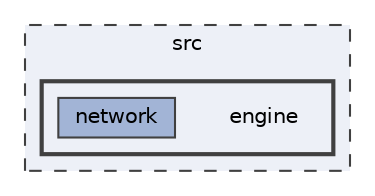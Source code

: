 digraph "src/engine"
{
 // LATEX_PDF_SIZE
  bgcolor="transparent";
  edge [fontname=Helvetica,fontsize=10,labelfontname=Helvetica,labelfontsize=10];
  node [fontname=Helvetica,fontsize=10,shape=box,height=0.2,width=0.4];
  compound=true
  subgraph clusterdir_68267d1309a1af8e8297ef4c3efbcdba {
    graph [ bgcolor="#edf0f7", pencolor="grey25", label="src", fontname=Helvetica,fontsize=10 style="filled,dashed", URL="dir_68267d1309a1af8e8297ef4c3efbcdba.html",tooltip=""]
  subgraph clusterdir_2052808828190f934b76e979ee65af8a {
    graph [ bgcolor="#edf0f7", pencolor="grey25", label="", fontname=Helvetica,fontsize=10 style="filled,bold", URL="dir_2052808828190f934b76e979ee65af8a.html",tooltip=""]
    dir_2052808828190f934b76e979ee65af8a [shape=plaintext, label="engine"];
  dir_1bc9e6aa85b640bd98437cb03cb2bafc [label="network", fillcolor="#a2b4d6", color="grey25", style="filled", URL="dir_1bc9e6aa85b640bd98437cb03cb2bafc.html",tooltip=""];
  }
  }
}
